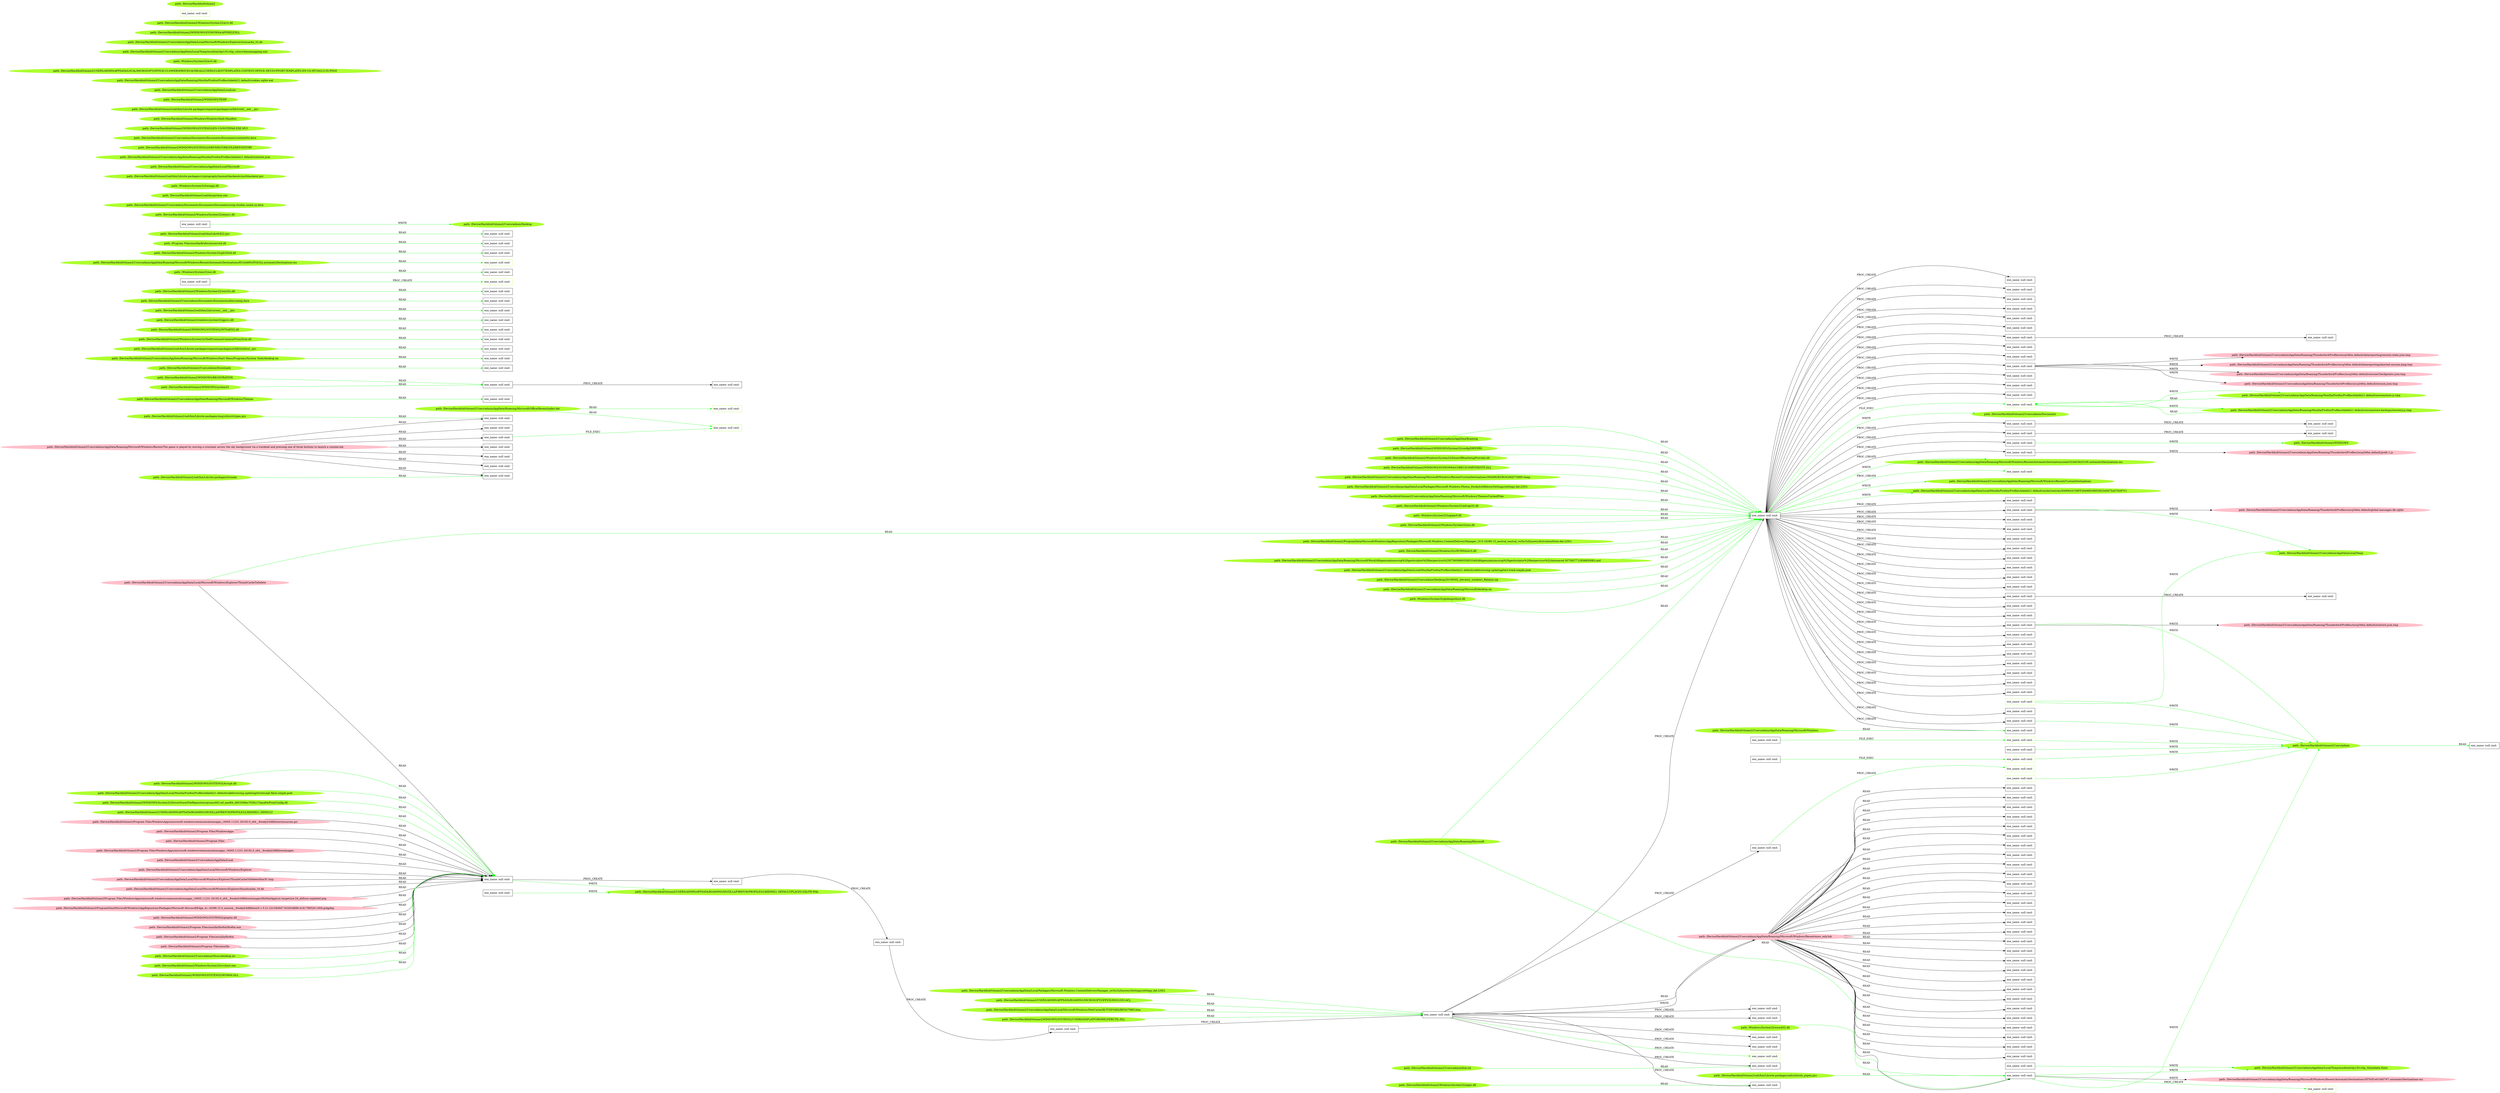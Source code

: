 digraph {
	rankdir=LR
	102 [label="exe_name: null cmd: " color=black shape=box style=solid]
	373 [label="exe_name: null cmd: " color=greenyellow shape=box style=solid]
	102 -> 373 [label=FILE_EXEC color=green]
	20 [label="exe_name: null cmd: " color=black shape=box style=solid]
	381 [label="exe_name: null cmd: " color=greenyellow shape=box style=solid]
	20 -> 381 [label=FILE_EXEC color=green]
	156 [label="exe_name: null cmd: " color=black shape=box style=solid]
	393 [label="exe_name: null cmd: " color=greenyellow shape=box style=solid]
	156 -> 393 [label=FILE_EXEC color=green]
	28 [label="exe_name: null cmd: " color=black shape=box style=solid]
	424 [label="exe_name: null cmd: " color=greenyellow shape=box style=solid]
	28 -> 424 [label=FILE_EXEC color=green]
	435 [label="path: /Device/HarddiskVolume2/Users/admin/AppData/Roaming/Microsoft/Windows/Themes/CachedFiles" color=greenyellow shape=oval style=filled]
	28 [label="exe_name: null cmd: " color=black shape=box style=solid]
	435 -> 28 [label=READ color=green]
	423 [label="path: /Device/HarddiskVolume2/Windows/System32/advapi32.dll" color=greenyellow shape=oval style=filled]
	28 [label="exe_name: null cmd: " color=black shape=box style=solid]
	423 -> 28 [label=READ color=green]
	431 [label="path: /Windows/System32/tapiperf.dll" color=greenyellow shape=oval style=filled]
	28 [label="exe_name: null cmd: " color=black shape=box style=solid]
	431 -> 28 [label=READ color=green]
	420 [label="path: /Device/HarddiskVolume2/Windows/System32/nsi.dll" color=greenyellow shape=oval style=filled]
	28 [label="exe_name: null cmd: " color=black shape=box style=solid]
	420 -> 28 [label=READ color=green]
	399 [label="path: /Device/HarddiskVolume2/Users/admin/AppData/Roaming/Microsoft/Windows/Themes" color=greenyellow shape=oval style=filled]
	177 [label="exe_name: null cmd: " color=black shape=box style=solid]
	399 -> 177 [label=READ color=green]
	388 [label="path: /Device/HarddiskVolume2/WINDOWS/REGISTRATION" color=greenyellow shape=oval style=filled]
	147 [label="exe_name: null cmd: " color=black shape=box style=solid]
	388 -> 147 [label=READ color=green]
	201 [label="path: /Device/HarddiskVolume2/Users/admin/AppData/Local/Microsoft/Windows/Explorer/ThumbCacheToDelete" color=pink shape=oval style=filled]
	28 [label="exe_name: null cmd: " color=black shape=box style=solid]
	201 -> 28 [label=READ color=green]
	413 [label="path: /Device/HarddiskVolume2/Users/admin/Desktop/20190502_elevate2_windows_Release.zip" color=greenyellow shape=oval style=filled]
	28 [label="exe_name: null cmd: " color=black shape=box style=solid]
	413 -> 28 [label=READ color=green]
	205 [label="path: /Device/HarddiskVolume2/Program Files/WindowsApps/microsoft.windowscommunicationsapps_16005.11231.20192.0_x64__8wekyb3d8bbwe/resources.pri" color=pink shape=oval style=filled]
	218 [label="exe_name: null cmd: " color=black shape=box style=solid]
	205 -> 218 [label=READ color=black]
	208 [label="path: /Device/HarddiskVolume2/Program Files/WindowsApps" color=pink shape=oval style=filled]
	218 [label="exe_name: null cmd: " color=black shape=box style=solid]
	208 -> 218 [label=READ color=black]
	220 [label="path: /Device/HarddiskVolume2/Program Files" color=pink shape=oval style=filled]
	218 [label="exe_name: null cmd: " color=black shape=box style=solid]
	220 -> 218 [label=READ color=black]
	213 [label="path: /Device/HarddiskVolume2/Program Files/WindowsApps/microsoft.windowscommunicationsapps_16005.11231.20192.0_x64__8wekyb3d8bbwe/images" color=pink shape=oval style=filled]
	218 [label="exe_name: null cmd: " color=black shape=box style=solid]
	213 -> 218 [label=READ color=black]
	221 [label="path: /Device/HarddiskVolume2/Users/admin/AppData/Local" color=pink shape=oval style=filled]
	218 [label="exe_name: null cmd: " color=black shape=box style=solid]
	221 -> 218 [label=READ color=black]
	210 [label="path: /Device/HarddiskVolume2/Users/admin/AppData/Local/Microsoft/Windows/Explorer" color=pink shape=oval style=filled]
	218 [label="exe_name: null cmd: " color=black shape=box style=solid]
	210 -> 218 [label=READ color=black]
	201 [label="path: /Device/HarddiskVolume2/Users/admin/AppData/Local/Microsoft/Windows/Explorer/ThumbCacheToDelete" color=pink shape=oval style=filled]
	218 [label="exe_name: null cmd: " color=black shape=box style=solid]
	201 -> 218 [label=READ color=black]
	214 [label="path: /Device/HarddiskVolume2/Users/admin/AppData/Local/Microsoft/Windows/Explorer/ThumbCacheToDelete/thm3C.tmp" color=pink shape=oval style=filled]
	218 [label="exe_name: null cmd: " color=black shape=box style=solid]
	214 -> 218 [label=READ color=black]
	209 [label="path: /Device/HarddiskVolume2/Users/admin/AppData/Local/Microsoft/Windows/Explorer/thumbcache_16.db" color=pink shape=oval style=filled]
	218 [label="exe_name: null cmd: " color=black shape=box style=solid]
	209 -> 218 [label=READ color=black]
	198 [label="path: /Device/HarddiskVolume2/Program Files/WindowsApps/microsoft.windowscommunicationsapps_16005.11231.20192.0_x64__8wekyb3d8bbwe/images/HxMailAppList.targetsize-24_altform-unplated.png" color=pink shape=oval style=filled]
	218 [label="exe_name: null cmd: " color=black shape=box style=solid]
	198 -> 218 [label=READ color=black]
	406 [label="path: /Device/HarddiskVolume2/Windows/System32/aepic.dll" color=greenyellow shape=oval style=filled]
	8 [label="exe_name: null cmd: " color=black shape=box style=solid]
	406 -> 8 [label=READ color=green]
	360 [label="path: /Device/HarddiskVolume2/Users/admin/AppData/Roaming/Microsoft" color=greenyellow shape=oval style=filled]
	28 [label="exe_name: null cmd: " color=black shape=box style=solid]
	360 -> 28 [label=READ color=green]
	419 [label="path: /Device/HarddiskVolume2/Users/admin/AppData/Roaming/Microsoft/desktop.ini" color=greenyellow shape=oval style=filled]
	28 [label="exe_name: null cmd: " color=black shape=box style=solid]
	419 -> 28 [label=READ color=green]
	404 [label="path: /Device/HarddiskVolume2/Users/admin/AppData/Local/Packages/Microsoft.Windows.ContentDeliveryManager_cw5n1h2txyewy/Settings/settings.dat.LOG1" color=greenyellow shape=oval style=filled]
	16 [label="exe_name: null cmd: " color=black shape=box style=solid]
	404 -> 16 [label=READ color=green]
	360 [label="path: /Device/HarddiskVolume2/Users/admin/AppData/Roaming/Microsoft" color=greenyellow shape=oval style=filled]
	183 [label="exe_name: null cmd: " color=black shape=box style=solid]
	360 -> 183 [label=READ color=green]
	372 [label="path: /Device/HarddiskVolume2/Users/admin/Downloads" color=greenyellow shape=oval style=filled]
	100 [label="exe_name: null cmd: " color=black shape=box style=solid]
	372 -> 100 [label=READ color=green]
	380 [label="path: /Device/HarddiskVolume2/Users/admin/AppData/Roaming/Microsoft/Windows/Start Menu/Programs/System Tools/desktop.ini" color=greenyellow shape=oval style=filled]
	126 [label="exe_name: null cmd: " color=black shape=box style=solid]
	380 -> 126 [label=READ color=green]
	437 [label="path: /Device/HarddiskVolume2/Users/admin/AppData/Roaming/Microsoft/Windows" color=greenyellow shape=oval style=filled]
	47 [label="exe_name: null cmd: " color=black shape=box style=solid]
	437 -> 47 [label=READ color=green]
	335 [label="path: /Device/HarddiskVolume2/Users/admin" color=greenyellow shape=oval style=filled]
	112 [label="exe_name: null cmd: " color=black shape=box style=solid]
	335 -> 112 [label=READ color=green]
	409 [label="path: /Windows/System32/globinputhost.dll" color=greenyellow shape=oval style=filled]
	28 [label="exe_name: null cmd: " color=black shape=box style=solid]
	409 -> 28 [label=READ color=green]
	402 [label="path: /Device/HarddiskVolume2/USERS/ADMIN/APPDATA/ROAMING/MICROSOFT/OFFICE/MSO1033.ACL" color=greenyellow shape=oval style=filled]
	16 [label="exe_name: null cmd: " color=black shape=box style=solid]
	402 -> 16 [label=READ color=green]
	408 [label="path: /Device/HarddiskVolume2/Users/admin/AppData/Roaming" color=greenyellow shape=oval style=filled]
	28 [label="exe_name: null cmd: " color=black shape=box style=solid]
	408 -> 28 [label=READ color=green]
	387 [label="path: /Device/HarddiskVolume2/salt/bin/Lib/site-packages/tornado" color=greenyellow shape=oval style=filled]
	143 [label="exe_name: null cmd: " color=black shape=box style=solid]
	387 -> 143 [label=READ color=green]
	376 [label="path: /Device/HarddiskVolume2/salt/bin/Lib/site-packages/requests/packages/urllib3/util/ssl_.pyc" color=greenyellow shape=oval style=filled]
	106 [label="exe_name: null cmd: " color=black shape=box style=solid]
	376 -> 106 [label=READ color=green]
	212 [label="path: /Device/HarddiskVolume2/ProgramData/Microsoft/Windows/AppRepository/Packages/Microsoft.MicrosoftEdge_41.16299.15.0_neutral__8wekyb3d8bbwe/S-1-5-21-231540947-922634896-4161786520-1004.pckgdep" color=pink shape=oval style=filled]
	218 [label="exe_name: null cmd: " color=black shape=box style=solid]
	212 -> 218 [label=READ color=black]
	215 [label="path: /Device/HarddiskVolume2/WINDOWS/SYSTEM32/ploptin.dll" color=pink shape=oval style=filled]
	218 [label="exe_name: null cmd: " color=black shape=box style=solid]
	215 -> 218 [label=READ color=black]
	207 [label="path: /Device/HarddiskVolume2/Program Files/mozilla/firefox/firefox.exe" color=pink shape=oval style=filled]
	218 [label="exe_name: null cmd: " color=black shape=box style=solid]
	207 -> 218 [label=READ color=black]
	197 [label="path: /Device/HarddiskVolume2/Program Files/mozilla/firefox" color=pink shape=oval style=filled]
	218 [label="exe_name: null cmd: " color=black shape=box style=solid]
	197 -> 218 [label=READ color=black]
	222 [label="path: /Device/HarddiskVolume2/Program Files/mozilla" color=pink shape=oval style=filled]
	218 [label="exe_name: null cmd: " color=black shape=box style=solid]
	222 -> 218 [label=READ color=black]
	218 [label="exe_name: null cmd: " color=black shape=box style=solid]
	217 [label="exe_name: null cmd: " color=black shape=box style=solid]
	218 -> 217 [label=PROC_CREATE color=black]
	217 [label="exe_name: null cmd: " color=black shape=box style=solid]
	216 [label="exe_name: null cmd: " color=black shape=box style=solid]
	217 -> 216 [label=PROC_CREATE color=black]
	216 [label="exe_name: null cmd: " color=black shape=box style=solid]
	13 [label="exe_name: null cmd: " color=black shape=box style=solid]
	216 -> 13 [label=PROC_CREATE color=black]
	13 [label="exe_name: null cmd: " color=black shape=box style=solid]
	16 [label="exe_name: null cmd: " color=black shape=box style=solid]
	13 -> 16 [label=PROC_CREATE color=black]
	16 [label="exe_name: null cmd: " color=black shape=box style=solid]
	12 [label="exe_name: null cmd: " color=black shape=box style=solid]
	16 -> 12 [label=PROC_CREATE color=black]
	16 [label="exe_name: null cmd: " color=black shape=box style=solid]
	8 [label="exe_name: null cmd: " color=black shape=box style=solid]
	16 -> 8 [label=PROC_CREATE color=black]
	16 [label="exe_name: null cmd: " color=black shape=box style=solid]
	10 [label="exe_name: null cmd: " color=black shape=box style=solid]
	16 -> 10 [label=PROC_CREATE color=black]
	16 [label="exe_name: null cmd: " color=black shape=box style=solid]
	18 [label="exe_name: null cmd: " color=black shape=box style=solid]
	16 -> 18 [label=PROC_CREATE color=black]
	16 [label="exe_name: null cmd: " color=black shape=box style=solid]
	22 [label="exe_name: null cmd: " color=black shape=box style=solid]
	16 -> 22 [label=PROC_CREATE color=black]
	304 [label="path: /Device/HarddiskVolume2/Users/admin/AppData/Roaming/Microsoft/Windows/Recent/The game is played by moving a crosshair across the sky background via a trackball and pressing one of three buttons to launch a counter.lnk" color=pink shape=oval style=filled]
	86 [label="exe_name: null cmd: " color=black shape=box style=solid]
	304 -> 86 [label=READ color=black]
	16 [label="exe_name: null cmd: " color=black shape=box style=solid]
	225 [label="path: /Device/HarddiskVolume2/Users/admin/AppData/Roaming/Microsoft/Windows/Recent/eyes_only.lnk" color=pink shape=oval style=filled]
	16 -> 225 [label=WRITE color=black]
	225 [label="path: /Device/HarddiskVolume2/Users/admin/AppData/Roaming/Microsoft/Windows/Recent/eyes_only.lnk" color=pink shape=oval style=filled]
	16 [label="exe_name: null cmd: " color=black shape=box style=solid]
	225 -> 16 [label=READ color=black]
	16 [label="exe_name: null cmd: " color=black shape=box style=solid]
	24 [label="exe_name: null cmd: " color=black shape=box style=solid]
	16 -> 24 [label=PROC_CREATE color=black]
	304 [label="path: /Device/HarddiskVolume2/Users/admin/AppData/Roaming/Microsoft/Windows/Recent/The game is played by moving a crosshair across the sky background via a trackball and pressing one of three buttons to launch a counter.lnk" color=pink shape=oval style=filled]
	94 [label="exe_name: null cmd: " color=black shape=box style=solid]
	304 -> 94 [label=READ color=black]
	16 [label="exe_name: null cmd: " color=black shape=box style=solid]
	28 [label="exe_name: null cmd: " color=black shape=box style=solid]
	16 -> 28 [label=PROC_CREATE color=black]
	28 [label="exe_name: null cmd: " color=black shape=box style=solid]
	49 [label="exe_name: null cmd: " color=black shape=box style=solid]
	28 -> 49 [label=PROC_CREATE color=black]
	49 [label="exe_name: null cmd: " color=black shape=box style=solid]
	161 [label="exe_name: null cmd: " color=black shape=box style=solid]
	49 -> 161 [label=PROC_CREATE color=black]
	28 [label="exe_name: null cmd: " color=black shape=box style=solid]
	19 [label="exe_name: null cmd: " color=black shape=box style=solid]
	28 -> 19 [label=PROC_CREATE color=black]
	28 [label="exe_name: null cmd: " color=black shape=box style=solid]
	59 [label="exe_name: null cmd: " color=black shape=box style=solid]
	28 -> 59 [label=PROC_CREATE color=black]
	28 [label="exe_name: null cmd: " color=black shape=box style=solid]
	17 [label="exe_name: null cmd: " color=black shape=box style=solid]
	28 -> 17 [label=PROC_CREATE color=black]
	28 [label="exe_name: null cmd: " color=black shape=box style=solid]
	90 [label="exe_name: null cmd: " color=black shape=box style=solid]
	28 -> 90 [label=PROC_CREATE color=black]
	28 [label="exe_name: null cmd: " color=black shape=box style=solid]
	75 [label="exe_name: null cmd: " color=black shape=box style=solid]
	28 -> 75 [label=PROC_CREATE color=black]
	28 [label="exe_name: null cmd: " color=black shape=box style=solid]
	129 [label="exe_name: null cmd: " color=black shape=box style=solid]
	28 -> 129 [label=PROC_CREATE color=black]
	75 [label="exe_name: null cmd: " color=black shape=box style=solid]
	155 [label="exe_name: null cmd: " color=black shape=box style=solid]
	75 -> 155 [label=PROC_CREATE color=black]
	28 [label="exe_name: null cmd: " color=black shape=box style=solid]
	116 [label="exe_name: null cmd: " color=black shape=box style=solid]
	28 -> 116 [label=PROC_CREATE color=black]
	28 [label="exe_name: null cmd: " color=black shape=box style=solid]
	61 [label="exe_name: null cmd: " color=black shape=box style=solid]
	28 -> 61 [label=PROC_CREATE color=black]
	28 [label="exe_name: null cmd: " color=black shape=box style=solid]
	121 [label="exe_name: null cmd: " color=black shape=box style=solid]
	28 -> 121 [label=PROC_CREATE color=black]
	28 [label="exe_name: null cmd: " color=black shape=box style=solid]
	25 [label="exe_name: null cmd: " color=black shape=box style=solid]
	28 -> 25 [label=PROC_CREATE color=black]
	28 [label="exe_name: null cmd: " color=black shape=box style=solid]
	67 [label="exe_name: null cmd: " color=black shape=box style=solid]
	28 -> 67 [label=PROC_CREATE color=black]
	28 [label="exe_name: null cmd: " color=black shape=box style=solid]
	133 [label="exe_name: null cmd: " color=black shape=box style=solid]
	28 -> 133 [label=PROC_CREATE color=black]
	28 [label="exe_name: null cmd: " color=black shape=box style=solid]
	71 [label="exe_name: null cmd: " color=black shape=box style=solid]
	28 -> 71 [label=PROC_CREATE color=black]
	28 [label="exe_name: null cmd: " color=black shape=box style=solid]
	46 [label="exe_name: null cmd: " color=black shape=box style=solid]
	28 -> 46 [label=PROC_CREATE color=black]
	28 [label="exe_name: null cmd: " color=black shape=box style=solid]
	36 [label="exe_name: null cmd: " color=black shape=box style=solid]
	28 -> 36 [label=PROC_CREATE color=black]
	28 [label="exe_name: null cmd: " color=black shape=box style=solid]
	37 [label="exe_name: null cmd: " color=black shape=box style=solid]
	28 -> 37 [label=PROC_CREATE color=black]
	28 [label="exe_name: null cmd: " color=black shape=box style=solid]
	39 [label="exe_name: null cmd: " color=black shape=box style=solid]
	28 -> 39 [label=PROC_CREATE color=black]
	28 [label="exe_name: null cmd: " color=black shape=box style=solid]
	80 [label="exe_name: null cmd: " color=black shape=box style=solid]
	28 -> 80 [label=PROC_CREATE color=black]
	28 [label="exe_name: null cmd: " color=black shape=box style=solid]
	47 [label="exe_name: null cmd: " color=black shape=box style=solid]
	28 -> 47 [label=PROC_CREATE color=black]
	28 [label="exe_name: null cmd: " color=black shape=box style=solid]
	78 [label="exe_name: null cmd: " color=black shape=box style=solid]
	28 -> 78 [label=PROC_CREATE color=black]
	28 [label="exe_name: null cmd: " color=black shape=box style=solid]
	92 [label="exe_name: null cmd: " color=black shape=box style=solid]
	28 -> 92 [label=PROC_CREATE color=black]
	28 [label="exe_name: null cmd: " color=black shape=box style=solid]
	119 [label="exe_name: null cmd: " color=black shape=box style=solid]
	28 -> 119 [label=PROC_CREATE color=black]
	28 [label="exe_name: null cmd: " color=black shape=box style=solid]
	91 [label="exe_name: null cmd: " color=black shape=box style=solid]
	28 -> 91 [label=PROC_CREATE color=black]
	28 [label="exe_name: null cmd: " color=black shape=box style=solid]
	76 [label="exe_name: null cmd: " color=black shape=box style=solid]
	28 -> 76 [label=PROC_CREATE color=black]
	28 [label="exe_name: null cmd: " color=black shape=box style=solid]
	74 [label="exe_name: null cmd: " color=black shape=box style=solid]
	28 -> 74 [label=PROC_CREATE color=black]
	28 [label="exe_name: null cmd: " color=black shape=box style=solid]
	3 [label="exe_name: null cmd: " color=black shape=box style=solid]
	28 -> 3 [label=PROC_CREATE color=black]
	91 [label="exe_name: null cmd: " color=black shape=box style=solid]
	321 [label="path: /Device/HarddiskVolume2/Users/admin/AppData/Roaming/Thunderbird/Profiles/xxsq346m.default/prefs-1.js" color=pink shape=oval style=filled]
	91 -> 321 [label=WRITE color=black]
	28 [label="exe_name: null cmd: " color=black shape=box style=solid]
	45 [label="exe_name: null cmd: " color=black shape=box style=solid]
	28 -> 45 [label=PROC_CREATE color=black]
	28 [label="exe_name: null cmd: " color=black shape=box style=solid]
	32 [label="exe_name: null cmd: " color=black shape=box style=solid]
	28 -> 32 [label=PROC_CREATE color=black]
	28 [label="exe_name: null cmd: " color=black shape=box style=solid]
	107 [label="exe_name: null cmd: " color=black shape=box style=solid]
	28 -> 107 [label=PROC_CREATE color=black]
	28 [label="exe_name: null cmd: " color=black shape=box style=solid]
	103 [label="exe_name: null cmd: " color=black shape=box style=solid]
	28 -> 103 [label=PROC_CREATE color=black]
	28 [label="exe_name: null cmd: " color=black shape=box style=solid]
	57 [label="exe_name: null cmd: " color=black shape=box style=solid]
	28 -> 57 [label=PROC_CREATE color=black]
	28 [label="exe_name: null cmd: " color=black shape=box style=solid]
	64 [label="exe_name: null cmd: " color=black shape=box style=solid]
	28 -> 64 [label=PROC_CREATE color=black]
	28 [label="exe_name: null cmd: " color=black shape=box style=solid]
	190 [label="exe_name: null cmd: " color=black shape=box style=solid]
	28 -> 190 [label=PROC_CREATE color=black]
	28 [label="exe_name: null cmd: " color=black shape=box style=solid]
	50 [label="exe_name: null cmd: " color=black shape=box style=solid]
	28 -> 50 [label=PROC_CREATE color=black]
	50 [label="exe_name: null cmd: " color=black shape=box style=solid]
	179 [label="exe_name: null cmd: " color=black shape=box style=solid]
	50 -> 179 [label=PROC_CREATE color=black]
	76 [label="exe_name: null cmd: " color=black shape=box style=solid]
	151 [label="exe_name: null cmd: " color=black shape=box style=solid]
	76 -> 151 [label=PROC_CREATE color=black]
	28 [label="exe_name: null cmd: " color=black shape=box style=solid]
	196 [label="exe_name: null cmd: " color=black shape=box style=solid]
	28 -> 196 [label=PROC_CREATE color=black]
	28 [label="exe_name: null cmd: " color=black shape=box style=solid]
	54 [label="exe_name: null cmd: " color=black shape=box style=solid]
	28 -> 54 [label=PROC_CREATE color=black]
	119 [label="exe_name: null cmd: " color=black shape=box style=solid]
	175 [label="path: /Device/HarddiskVolume2/Users/admin/AppData/Roaming/Thunderbird/Profiles/xxsq346m.default/global-messages-db.sqlite" color=pink shape=oval style=filled]
	119 -> 175 [label=WRITE color=black]
	45 [label="exe_name: null cmd: " color=black shape=box style=solid]
	173 [label="path: /Device/HarddiskVolume2/Users/admin/AppData/Roaming/Thunderbird/Profiles/xxsq346m.default/xulstore.json.tmp" color=pink shape=oval style=filled]
	45 -> 173 [label=WRITE color=black]
	28 [label="exe_name: null cmd: " color=black shape=box style=solid]
	136 [label="exe_name: null cmd: " color=black shape=box style=solid]
	28 -> 136 [label=PROC_CREATE color=black]
	28 [label="exe_name: null cmd: " color=black shape=box style=solid]
	60 [label="exe_name: null cmd: " color=black shape=box style=solid]
	28 -> 60 [label=PROC_CREATE color=black]
	136 [label="exe_name: null cmd: " color=black shape=box style=solid]
	320 [label="path: /Device/HarddiskVolume2/Users/admin/AppData/Roaming/Thunderbird/Profiles/xxsq346m.default/sessionCheckpoints.json.tmp" color=pink shape=oval style=filled]
	136 -> 320 [label=WRITE color=black]
	28 [label="exe_name: null cmd: " color=black shape=box style=solid]
	77 [label="exe_name: null cmd: " color=black shape=box style=solid]
	28 -> 77 [label=PROC_CREATE color=black]
	28 [label="exe_name: null cmd: " color=black shape=box style=solid]
	109 [label="exe_name: null cmd: " color=black shape=box style=solid]
	28 -> 109 [label=PROC_CREATE color=black]
	136 [label="exe_name: null cmd: " color=black shape=box style=solid]
	170 [label="path: /Device/HarddiskVolume2/Users/admin/AppData/Roaming/Thunderbird/Profiles/xxsq346m.default/session.json.tmp" color=pink shape=oval style=filled]
	136 -> 170 [label=WRITE color=black]
	136 [label="exe_name: null cmd: " color=black shape=box style=solid]
	160 [label="path: /Device/HarddiskVolume2/Users/admin/AppData/Roaming/Thunderbird/Profiles/xxsq346m.default/datareporting/session-state.json.tmp" color=pink shape=oval style=filled]
	136 -> 160 [label=WRITE color=black]
	136 [label="exe_name: null cmd: " color=black shape=box style=solid]
	163 [label="path: /Device/HarddiskVolume2/Users/admin/AppData/Roaming/Thunderbird/Profiles/xxsq346m.default/datareporting/aborted-session-ping.tmp" color=pink shape=oval style=filled]
	136 -> 163 [label=WRITE color=black]
	304 [label="path: /Device/HarddiskVolume2/Users/admin/AppData/Roaming/Microsoft/Windows/Recent/The game is played by moving a crosshair across the sky background via a trackball and pressing one of three buttons to launch a counter.lnk" color=pink shape=oval style=filled]
	70 [label="exe_name: null cmd: " color=black shape=box style=solid]
	304 -> 70 [label=READ color=black]
	16 [label="exe_name: null cmd: " color=black shape=box style=solid]
	26 [label="exe_name: null cmd: " color=black shape=box style=solid]
	16 -> 26 [label=PROC_CREATE color=black]
	371 [label="path: /Device/HarddiskVolume2/Users/admin/Music/desktop.ini" color=greenyellow shape=oval style=filled]
	218 [label="exe_name: null cmd: " color=black shape=box style=solid]
	371 -> 218 [label=READ color=green]
	434 [label="path: /Device/HarddiskVolume2/WINDOWS/System32/config/DRIVERS" color=greenyellow shape=oval style=filled]
	28 [label="exe_name: null cmd: " color=black shape=box style=solid]
	434 -> 28 [label=READ color=green]
	398 [label="path: /Device/HarddiskVolume2/Windows/System32/ShellCommonCommonProxyStub.dll" color=greenyellow shape=oval style=filled]
	172 [label="exe_name: null cmd: " color=black shape=box style=solid]
	398 -> 172 [label=READ color=green]
	45 [label="exe_name: null cmd: " color=black shape=box style=solid]
	335 [label="path: /Device/HarddiskVolume2/Users/admin" color=greenyellow shape=oval style=filled]
	45 -> 335 [label=WRITE color=green]
	154 [label="exe_name: null cmd: " color=black shape=box style=solid]
	368 [label="path: /Device/HarddiskVolume2/USERS/ADMIN/APPDATA/ROAMING/MOZILLA/FIREFOX/PROFILES/LXKEHH21.DEFAULT/PLACES.SQLITE-WAL" color=greenyellow shape=oval style=filled]
	154 -> 368 [label=WRITE color=green]
	359 [label="path: /Device/HarddiskVolume2/salt/bin/Lib/site-packages/salt/utils/nb_popen.pyc" color=greenyellow shape=oval style=filled]
	183 [label="exe_name: null cmd: " color=black shape=box style=solid]
	359 -> 183 [label=READ color=green]
	367 [label="path: /Device/HarddiskVolume2/Windows/System32/svchost.exe" color=greenyellow shape=oval style=filled]
	218 [label="exe_name: null cmd: " color=black shape=box style=solid]
	367 -> 218 [label=READ color=green]
	379 [label="path: /Device/HarddiskVolume2/WINDOWS/SYSTEM32/WTSAPI32.dll" color=greenyellow shape=oval style=filled]
	15 [label="exe_name: null cmd: " color=black shape=box style=solid]
	379 -> 15 [label=READ color=green]
	386 [label="path: /Device/HarddiskVolume2/windows/system32/gpsvc.dll" color=greenyellow shape=oval style=filled]
	38 [label="exe_name: null cmd: " color=black shape=box style=solid]
	386 -> 38 [label=READ color=green]
	432 [label="path: /Device/HarddiskVolume2/Windows/System32/Dism/OfflineSetupProvider.dll" color=greenyellow shape=oval style=filled]
	28 [label="exe_name: null cmd: " color=black shape=box style=solid]
	432 -> 28 [label=READ color=green]
	373 [label="exe_name: null cmd: " color=greenyellow shape=box style=solid]
	335 [label="path: /Device/HarddiskVolume2/Users/admin" color=greenyellow shape=oval style=filled]
	373 -> 335 [label=WRITE color=green]
	304 [label="path: /Device/HarddiskVolume2/Users/admin/AppData/Roaming/Microsoft/Windows/Recent/The game is played by moving a crosshair across the sky background via a trackball and pressing one of three buttons to launch a counter.lnk" color=pink shape=oval style=filled]
	88 [label="exe_name: null cmd: " color=black shape=box style=solid]
	304 -> 88 [label=READ color=black]
	430 [label="path: /Device/HarddiskVolume2/WINDOWS/SYSWOW64/COREUICOMPONENTS.DLL" color=greenyellow shape=oval style=filled]
	28 [label="exe_name: null cmd: " color=black shape=box style=solid]
	430 -> 28 [label=READ color=green]
	225 [label="path: /Device/HarddiskVolume2/Users/admin/AppData/Roaming/Microsoft/Windows/Recent/eyes_only.lnk" color=pink shape=oval style=filled]
	65 [label="exe_name: null cmd: " color=black shape=box style=solid]
	225 -> 65 [label=READ color=black]
	225 [label="path: /Device/HarddiskVolume2/Users/admin/AppData/Roaming/Microsoft/Windows/Recent/eyes_only.lnk" color=pink shape=oval style=filled]
	42 [label="exe_name: null cmd: " color=black shape=box style=solid]
	225 -> 42 [label=READ color=black]
	183 [label="exe_name: null cmd: " color=black shape=box style=solid]
	358 [label="path: /Device/HarddiskVolume2/Users/admin/AppData/Local/Temp/msohtmlclip1/01/clip_themedata.thmx" color=greenyellow shape=oval style=filled]
	183 -> 358 [label=WRITE color=green]
	147 [label="exe_name: null cmd: " color=black shape=box style=solid]
	96 [label="exe_name: null cmd: " color=black shape=box style=solid]
	147 -> 96 [label=PROC_CREATE color=black]
	225 [label="path: /Device/HarddiskVolume2/Users/admin/AppData/Roaming/Microsoft/Windows/Recent/eyes_only.lnk" color=pink shape=oval style=filled]
	140 [label="exe_name: null cmd: " color=black shape=box style=solid]
	225 -> 140 [label=READ color=black]
	225 [label="path: /Device/HarddiskVolume2/Users/admin/AppData/Roaming/Microsoft/Windows/Recent/eyes_only.lnk" color=pink shape=oval style=filled]
	41 [label="exe_name: null cmd: " color=black shape=box style=solid]
	225 -> 41 [label=READ color=black]
	385 [label="path: /Device/HarddiskVolume2/salt/bin/Lib/curses/__init__.pyc" color=greenyellow shape=oval style=filled]
	31 [label="exe_name: null cmd: " color=black shape=box style=solid]
	385 -> 31 [label=READ color=green]
	433 [label="path: /Device/HarddiskVolume2/Users/admin/AppData/Roaming/Microsoft/Windows/Recent/CustomDestinations/NI4DRGKGRO42HQV7Z895.temp" color=greenyellow shape=oval style=filled]
	28 [label="exe_name: null cmd: " color=black shape=box style=solid]
	433 -> 28 [label=READ color=green]
	383 [label="path: /Device/HarddiskVolume2/Users/admin/Documents/Documents/altercating.docx" color=greenyellow shape=oval style=filled]
	130 [label="exe_name: null cmd: " color=black shape=box style=solid]
	383 -> 130 [label=READ color=green]
	389 [label="path: /Device/HarddiskVolume2/WINDOWS/system32" color=greenyellow shape=oval style=filled]
	147 [label="exe_name: null cmd: " color=black shape=box style=solid]
	389 -> 147 [label=READ color=green]
	119 [label="exe_name: null cmd: " color=black shape=box style=solid]
	354 [label="path: /Device/HarddiskVolume2/Users/admin/AppData/Local/Temp" color=greenyellow shape=oval style=filled]
	119 -> 354 [label=WRITE color=green]
	410 [label="path: /Device/HarddiskVolume2/Users/darpa/AppData/Local/Packages/Microsoft.Windows.Photos_8wekyb3d8bbwe/Settings/settings.dat.LOG1" color=greenyellow shape=oval style=filled]
	28 [label="exe_name: null cmd: " color=black shape=box style=solid]
	410 -> 28 [label=READ color=green]
	436 [label="path: /Device/HarddiskVolume2/ProgramData/Microsoft/Windows/AppRepository/Packages/Microsoft.Windows.ContentDeliveryManager_10.0.16299.15_neutral_neutral_cw5n1h2txyewy/ActivationStore.dat.LOG1" color=greenyellow shape=oval style=filled]
	28 [label="exe_name: null cmd: " color=black shape=box style=solid]
	436 -> 28 [label=READ color=green]
	375 [label="path: /Device/HarddiskVolume2/Windows/System32/win32u.dll" color=greenyellow shape=oval style=filled]
	104 [label="exe_name: null cmd: " color=black shape=box style=solid]
	375 -> 104 [label=READ color=green]
	304 [label="path: /Device/HarddiskVolume2/Users/admin/AppData/Roaming/Microsoft/Windows/Recent/The game is played by moving a crosshair across the sky background via a trackball and pressing one of three buttons to launch a counter.lnk" color=pink shape=oval style=filled]
	156 [label="exe_name: null cmd: " color=black shape=box style=solid]
	304 -> 156 [label=READ color=black]
	28 [label="exe_name: null cmd: " color=black shape=box style=solid]
	416 [label="path: /Device/HarddiskVolume2/Users/admin/Documents" color=greenyellow shape=oval style=filled]
	28 -> 416 [label=WRITE color=green]
	365 [label="path: /Device/HarddiskVolume2/WINDOWS/SYSTEM32/WOW64.DLL" color=greenyellow shape=oval style=filled]
	218 [label="exe_name: null cmd: " color=black shape=box style=solid]
	365 -> 218 [label=READ color=green]
	225 [label="path: /Device/HarddiskVolume2/Users/admin/AppData/Roaming/Microsoft/Windows/Recent/eyes_only.lnk" color=pink shape=oval style=filled]
	164 [label="exe_name: null cmd: " color=black shape=box style=solid]
	225 -> 164 [label=READ color=black]
	16 [label="exe_name: null cmd: " color=black shape=box style=solid]
	401 [label="exe_name: null cmd: " color=greenyellow shape=box style=solid]
	16 -> 401 [label=PROC_CREATE color=green]
	95 [label="exe_name: null cmd: " color=black shape=box style=solid]
	363 [label="exe_name: null cmd: " color=greenyellow shape=box style=solid]
	95 -> 363 [label=PROC_CREATE color=green]
	133 [label="exe_name: null cmd: " color=black shape=box style=solid]
	335 [label="path: /Device/HarddiskVolume2/Users/admin" color=greenyellow shape=oval style=filled]
	133 -> 335 [label=WRITE color=green]
	414 [label="path: /Device/HarddiskVolume2/Windows/SysWOW64/avrt.dll" color=greenyellow shape=oval style=filled]
	28 [label="exe_name: null cmd: " color=black shape=box style=solid]
	414 -> 28 [label=READ color=green]
	225 [label="path: /Device/HarddiskVolume2/Users/admin/AppData/Roaming/Microsoft/Windows/Recent/eyes_only.lnk" color=pink shape=oval style=filled]
	176 [label="exe_name: null cmd: " color=black shape=box style=solid]
	225 -> 176 [label=READ color=black]
	364 [label="path: /Device/HarddiskVolume2/WINDOWS/SYSTEM32/bcrypt.dll" color=greenyellow shape=oval style=filled]
	218 [label="exe_name: null cmd: " color=black shape=box style=solid]
	364 -> 218 [label=READ color=green]
	390 [label="path: /Windows/System32/nsi.dll" color=greenyellow shape=oval style=filled]
	40 [label="exe_name: null cmd: " color=black shape=box style=solid]
	390 -> 40 [label=READ color=green]
	225 [label="path: /Device/HarddiskVolume2/Users/admin/AppData/Roaming/Microsoft/Windows/Recent/eyes_only.lnk" color=pink shape=oval style=filled]
	166 [label="exe_name: null cmd: " color=black shape=box style=solid]
	225 -> 166 [label=READ color=black]
	225 [label="path: /Device/HarddiskVolume2/Users/admin/AppData/Roaming/Microsoft/Windows/Recent/eyes_only.lnk" color=pink shape=oval style=filled]
	53 [label="exe_name: null cmd: " color=black shape=box style=solid]
	225 -> 53 [label=READ color=black]
	225 [label="path: /Device/HarddiskVolume2/Users/admin/AppData/Roaming/Microsoft/Windows/Recent/eyes_only.lnk" color=pink shape=oval style=filled]
	191 [label="exe_name: null cmd: " color=black shape=box style=solid]
	225 -> 191 [label=READ color=black]
	225 [label="path: /Device/HarddiskVolume2/Users/admin/AppData/Roaming/Microsoft/Windows/Recent/eyes_only.lnk" color=pink shape=oval style=filled]
	63 [label="exe_name: null cmd: " color=black shape=box style=solid]
	225 -> 63 [label=READ color=black]
	339 [label="path: /Device/HarddiskVolume2/Users/admin/AppData/Roaming/Microsoft/Office/Recent/index.dat" color=greenyellow shape=oval style=filled]
	338 [label="exe_name: null cmd: " color=greenyellow shape=box style=solid]
	339 -> 338 [label=READ color=green]
	225 [label="path: /Device/HarddiskVolume2/Users/admin/AppData/Roaming/Microsoft/Windows/Recent/eyes_only.lnk" color=pink shape=oval style=filled]
	171 [label="exe_name: null cmd: " color=black shape=box style=solid]
	225 -> 171 [label=READ color=black]
	400 [label="path: /Device/HarddiskVolume2/Users/admin/AppData/Local/Microsoft/Windows/INetCache/IE/TYZFOIKD/BPSG79HO.htm" color=greenyellow shape=oval style=filled]
	16 [label="exe_name: null cmd: " color=black shape=box style=solid]
	400 -> 16 [label=READ color=green]
	225 [label="path: /Device/HarddiskVolume2/Users/admin/AppData/Roaming/Microsoft/Windows/Recent/eyes_only.lnk" color=pink shape=oval style=filled]
	141 [label="exe_name: null cmd: " color=black shape=box style=solid]
	225 -> 141 [label=READ color=black]
	225 [label="path: /Device/HarddiskVolume2/Users/admin/AppData/Roaming/Microsoft/Windows/Recent/eyes_only.lnk" color=pink shape=oval style=filled]
	127 [label="exe_name: null cmd: " color=black shape=box style=solid]
	225 -> 127 [label=READ color=black]
	218 [label="exe_name: null cmd: " color=black shape=box style=solid]
	368 [label="path: /Device/HarddiskVolume2/USERS/ADMIN/APPDATA/ROAMING/MOZILLA/FIREFOX/PROFILES/LXKEHH21.DEFAULT/PLACES.SQLITE-WAL" color=greenyellow shape=oval style=filled]
	218 -> 368 [label=WRITE color=green]
	225 [label="path: /Device/HarddiskVolume2/Users/admin/AppData/Roaming/Microsoft/Windows/Recent/eyes_only.lnk" color=pink shape=oval style=filled]
	82 [label="exe_name: null cmd: " color=black shape=box style=solid]
	225 -> 82 [label=READ color=black]
	183 [label="exe_name: null cmd: " color=black shape=box style=solid]
	123 [label="path: /Device/HarddiskVolume2/Users/admin/AppData/Roaming/Microsoft/Windows/Recent/AutomaticDestinations/5f7b5f1e01b83767.automaticDestinations-ms" color=pink shape=oval style=filled]
	183 -> 123 [label=WRITE color=black]
	225 [label="path: /Device/HarddiskVolume2/Users/admin/AppData/Roaming/Microsoft/Windows/Recent/eyes_only.lnk" color=pink shape=oval style=filled]
	183 [label="exe_name: null cmd: " color=black shape=box style=solid]
	225 -> 183 [label=READ color=black]
	225 [label="path: /Device/HarddiskVolume2/Users/admin/AppData/Roaming/Microsoft/Windows/Recent/eyes_only.lnk" color=pink shape=oval style=filled]
	186 [label="exe_name: null cmd: " color=black shape=box style=solid]
	225 -> 186 [label=READ color=black]
	225 [label="path: /Device/HarddiskVolume2/Users/admin/AppData/Roaming/Microsoft/Windows/Recent/eyes_only.lnk" color=pink shape=oval style=filled]
	33 [label="exe_name: null cmd: " color=black shape=box style=solid]
	225 -> 33 [label=READ color=black]
	167 [label="exe_name: null cmd: " color=black shape=box style=solid]
	358 [label="path: /Device/HarddiskVolume2/Users/admin/AppData/Local/Temp/msohtmlclip1/01/clip_themedata.thmx" color=greenyellow shape=oval style=filled]
	167 -> 358 [label=WRITE color=green]
	330 [label="path: /Device/HarddiskVolume2/Users/admin/AppData/Roaming/Microsoft/Windows/Recent/AutomaticDestinations/f01b4d95cf55d32a.automaticDestinations-ms" color=greenyellow shape=oval style=filled]
	329 [label="exe_name: null cmd: " color=greenyellow shape=box style=solid]
	330 -> 329 [label=READ color=green]
	405 [label="path: /Device/HarddiskVolume2/Users/admin/disk.txt" color=greenyellow shape=oval style=filled]
	26 [label="exe_name: null cmd: " color=black shape=box style=solid]
	405 -> 26 [label=READ color=green]
	225 [label="path: /Device/HarddiskVolume2/Users/admin/AppData/Roaming/Microsoft/Windows/Recent/eyes_only.lnk" color=pink shape=oval style=filled]
	21 [label="exe_name: null cmd: " color=black shape=box style=solid]
	225 -> 21 [label=READ color=black]
	357 [label="path: /Windows/System32/wsock32.dll" color=greenyellow shape=oval style=filled]
	183 [label="exe_name: null cmd: " color=black shape=box style=solid]
	357 -> 183 [label=READ color=green]
	225 [label="path: /Device/HarddiskVolume2/Users/admin/AppData/Roaming/Microsoft/Windows/Recent/eyes_only.lnk" color=pink shape=oval style=filled]
	194 [label="exe_name: null cmd: " color=black shape=box style=solid]
	225 -> 194 [label=READ color=black]
	426 [label="path: /Device/HarddiskVolume2/Users/admin/AppData/Roaming/Mozilla/Firefox/Profiles/lxkehh21.default/sessionstore-backups/recovery.js.tmp" color=greenyellow shape=oval style=filled]
	424 [label="exe_name: null cmd: " color=greenyellow shape=box style=solid]
	426 -> 424 [label=READ color=green]
	424 [label="exe_name: null cmd: " color=greenyellow shape=box style=solid]
	426 [label="path: /Device/HarddiskVolume2/Users/admin/AppData/Roaming/Mozilla/Firefox/Profiles/lxkehh21.default/sessionstore-backups/recovery.js.tmp" color=greenyellow shape=oval style=filled]
	424 -> 426 [label=WRITE color=green]
	425 [label="path: /Device/HarddiskVolume2/Users/admin/AppData/Roaming/Mozilla/Firefox/Profiles/lxkehh21.default/sessionstore.js.tmp" color=greenyellow shape=oval style=filled]
	424 [label="exe_name: null cmd: " color=greenyellow shape=box style=solid]
	425 -> 424 [label=READ color=green]
	424 [label="exe_name: null cmd: " color=greenyellow shape=box style=solid]
	425 [label="path: /Device/HarddiskVolume2/Users/admin/AppData/Roaming/Mozilla/Firefox/Profiles/lxkehh21.default/sessionstore.js.tmp" color=greenyellow shape=oval style=filled]
	424 -> 425 [label=WRITE color=green]
	225 [label="path: /Device/HarddiskVolume2/Users/admin/AppData/Roaming/Microsoft/Windows/Recent/eyes_only.lnk" color=pink shape=oval style=filled]
	165 [label="exe_name: null cmd: " color=black shape=box style=solid]
	225 -> 165 [label=READ color=black]
	334 [label="exe_name: null cmd: " color=greenyellow shape=box style=solid]
	335 [label="path: /Device/HarddiskVolume2/Users/admin" color=greenyellow shape=oval style=filled]
	334 -> 335 [label=WRITE color=green]
	403 [label="path: /Device/HarddiskVolume2/WINDOWS/SYSTEM32/USERDATAPLATFORMHELPERUTIL.DLL" color=greenyellow shape=oval style=filled]
	16 [label="exe_name: null cmd: " color=black shape=box style=solid]
	403 -> 16 [label=READ color=green]
	304 [label="path: /Device/HarddiskVolume2/Users/admin/AppData/Roaming/Microsoft/Windows/Recent/The game is played by moving a crosshair across the sky background via a trackball and pressing one of three buttons to launch a counter.lnk" color=pink shape=oval style=filled]
	153 [label="exe_name: null cmd: " color=black shape=box style=solid]
	304 -> 153 [label=READ color=black]
	304 [label="path: /Device/HarddiskVolume2/Users/admin/AppData/Roaming/Microsoft/Windows/Recent/The game is played by moving a crosshair across the sky background via a trackball and pressing one of three buttons to launch a counter.lnk" color=pink shape=oval style=filled]
	143 [label="exe_name: null cmd: " color=black shape=box style=solid]
	304 -> 143 [label=READ color=black]
	22 [label="exe_name: null cmd: " color=black shape=box style=solid]
	407 [label="exe_name: null cmd: " color=greenyellow shape=box style=solid]
	22 -> 407 [label=PROC_CREATE color=green]
	225 [label="path: /Device/HarddiskVolume2/Users/admin/AppData/Roaming/Microsoft/Windows/Recent/eyes_only.lnk" color=pink shape=oval style=filled]
	185 [label="exe_name: null cmd: " color=black shape=box style=solid]
	225 -> 185 [label=READ color=black]
	225 [label="path: /Device/HarddiskVolume2/Users/admin/AppData/Roaming/Microsoft/Windows/Recent/eyes_only.lnk" color=pink shape=oval style=filled]
	139 [label="exe_name: null cmd: " color=black shape=box style=solid]
	225 -> 139 [label=READ color=black]
	356 [label="path: /Device/HarddiskVolume2/Windows/System32/gdi32full.dll" color=greenyellow shape=oval style=filled]
	182 [label="exe_name: null cmd: " color=black shape=box style=solid]
	356 -> 182 [label=READ color=green]
	381 [label="exe_name: null cmd: " color=greenyellow shape=box style=solid]
	335 [label="path: /Device/HarddiskVolume2/Users/admin" color=greenyellow shape=oval style=filled]
	381 -> 335 [label=WRITE color=green]
	115 [label="exe_name: null cmd: " color=black shape=box style=solid]
	335 [label="path: /Device/HarddiskVolume2/Users/admin" color=greenyellow shape=oval style=filled]
	115 -> 335 [label=WRITE color=green]
	183 [label="exe_name: null cmd: " color=black shape=box style=solid]
	335 [label="path: /Device/HarddiskVolume2/Users/admin" color=greenyellow shape=oval style=filled]
	183 -> 335 [label=WRITE color=green]
	80 [label="exe_name: null cmd: " color=black shape=box style=solid]
	439 [label="path: /Device/HarddiskVolume2/WINDOWS" color=greenyellow shape=oval style=filled]
	80 -> 439 [label=WRITE color=green]
	397 [label="path: /Program Files/mozilla/firefox/mozavutil.dll" color=greenyellow shape=oval style=filled]
	168 [label="exe_name: null cmd: " color=black shape=box style=solid]
	397 -> 168 [label=READ color=green]
	225 [label="path: /Device/HarddiskVolume2/Users/admin/AppData/Roaming/Microsoft/Windows/Recent/eyes_only.lnk" color=pink shape=oval style=filled]
	178 [label="exe_name: null cmd: " color=black shape=box style=solid]
	225 -> 178 [label=READ color=black]
	391 [label="path: /Device/HarddiskVolume2/salt/bin/Lib/site-packages/zmq/utils/strtypes.pyc" color=greenyellow shape=oval style=filled]
	153 [label="exe_name: null cmd: " color=black shape=box style=solid]
	391 -> 153 [label=READ color=green]
	28 [label="exe_name: null cmd: " color=black shape=box style=solid]
	418 [label="path: /Device/HarddiskVolume2/Users/admin/AppData/Roaming/Microsoft/Windows/Recent/AutomaticDestinations/a4a5324453625195.automaticDestinations-ms" color=greenyellow shape=oval style=filled]
	28 -> 418 [label=WRITE color=green]
	28 [label="exe_name: null cmd: " color=black shape=box style=solid]
	417 [label="exe_name: null cmd: " color=greenyellow shape=box style=solid]
	28 -> 417 [label=PROC_CREATE color=green]
	225 [label="path: /Device/HarddiskVolume2/Users/admin/AppData/Roaming/Microsoft/Windows/Recent/eyes_only.lnk" color=pink shape=oval style=filled]
	98 [label="exe_name: null cmd: " color=black shape=box style=solid]
	225 -> 98 [label=READ color=black]
	225 [label="path: /Device/HarddiskVolume2/Users/admin/AppData/Roaming/Microsoft/Windows/Recent/eyes_only.lnk" color=pink shape=oval style=filled]
	134 [label="exe_name: null cmd: " color=black shape=box style=solid]
	225 -> 134 [label=READ color=black]
	28 [label="exe_name: null cmd: " color=black shape=box style=solid]
	429 [label="path: /Device/HarddiskVolume2/Users/admin/AppData/Roaming/Microsoft/Windows/Recent/CustomDestinations" color=greenyellow shape=oval style=filled]
	28 -> 429 [label=WRITE color=green]
	421 [label="path: /Device/HarddiskVolume2/Users/admin/AppData/Roaming/Microsoft/Word/Albigensianismscrog%20gesticulator%20herpesvirus%2307393080055853349/Albigensianismscrog%20gesticulator%20herpesvirus%2((Autosaved-307392771283685008)).asd" color=greenyellow shape=oval style=filled]
	28 [label="exe_name: null cmd: " color=black shape=box style=solid]
	421 -> 28 [label=READ color=green]
	225 [label="path: /Device/HarddiskVolume2/Users/admin/AppData/Roaming/Microsoft/Windows/Recent/eyes_only.lnk" color=pink shape=oval style=filled]
	189 [label="exe_name: null cmd: " color=black shape=box style=solid]
	225 -> 189 [label=READ color=black]
	384 [label="path: /Device/HarddiskVolume2/salt/bin/Lib/rfc822.pyc" color=greenyellow shape=oval style=filled]
	138 [label="exe_name: null cmd: " color=black shape=box style=solid]
	384 -> 138 [label=READ color=green]
	339 [label="path: /Device/HarddiskVolume2/Users/admin/AppData/Roaming/Microsoft/Office/Recent/index.dat" color=greenyellow shape=oval style=filled]
	393 [label="exe_name: null cmd: " color=greenyellow shape=box style=solid]
	339 -> 393 [label=READ color=green]
	56 [label="exe_name: null cmd: " color=black shape=box style=solid]
	395 [label="path: /Device/HarddiskVolume2/Users/admin/Desktop" color=greenyellow shape=oval style=filled]
	56 -> 395 [label=WRITE color=green]
	225 [label="path: /Device/HarddiskVolume2/Users/admin/AppData/Roaming/Microsoft/Windows/Recent/eyes_only.lnk" color=pink shape=oval style=filled]
	125 [label="exe_name: null cmd: " color=black shape=box style=solid]
	225 -> 125 [label=READ color=black]
	352 [label="exe_name: null cmd: " color=greenyellow shape=box style=solid]
	354 [label="path: /Device/HarddiskVolume2/Users/admin/AppData/Local/Temp" color=greenyellow shape=oval style=filled]
	352 -> 354 [label=WRITE color=green]
	352 [label="exe_name: null cmd: " color=greenyellow shape=box style=solid]
	335 [label="path: /Device/HarddiskVolume2/Users/admin" color=greenyellow shape=oval style=filled]
	352 -> 335 [label=WRITE color=green]
	370 [label="path: /Device/HarddiskVolume2/Users/admin/AppData/Local/Mozilla/Firefox/Profiles/lxkehh21.default/safebrowsing-updating/testexcept-flash-simple.pset" color=greenyellow shape=oval style=filled]
	218 [label="exe_name: null cmd: " color=black shape=box style=solid]
	370 -> 218 [label=READ color=green]
	28 [label="exe_name: null cmd: " color=black shape=box style=solid]
	412 [label="path: /Device/HarddiskVolume2/Users/admin/AppData/Local/Mozilla/Firefox/Profiles/lxkehh21.default/cache2/entries/8490642C58FF28496E58955833A5975A570297C1" color=greenyellow shape=oval style=filled]
	28 -> 412 [label=WRITE color=green]
	366 [label="path: /Device/HarddiskVolume2/WINDOWS/System32/DriverStore/FileRepository/prnms003.inf_amd64_d953309ec763fcc7/Amd64/PrintConfig.dll" color=greenyellow shape=oval style=filled]
	218 [label="exe_name: null cmd: " color=black shape=box style=solid]
	366 -> 218 [label=READ color=green]
	225 [label="path: /Device/HarddiskVolume2/Users/admin/AppData/Roaming/Microsoft/Windows/Recent/eyes_only.lnk" color=pink shape=oval style=filled]
	187 [label="exe_name: null cmd: " color=black shape=box style=solid]
	225 -> 187 [label=READ color=black]
	225 [label="path: /Device/HarddiskVolume2/Users/admin/AppData/Roaming/Microsoft/Windows/Recent/eyes_only.lnk" color=pink shape=oval style=filled]
	48 [label="exe_name: null cmd: " color=black shape=box style=solid]
	225 -> 48 [label=READ color=black]
	422 [label="path: /Device/HarddiskVolume2/Users/admin/AppData/Local/Mozilla/Firefox/Profiles/lxkehh21.default/safebrowsing-updating/test-track-simple.pset" color=greenyellow shape=oval style=filled]
	28 [label="exe_name: null cmd: " color=black shape=box style=solid]
	422 -> 28 [label=READ color=green]
	183 [label="exe_name: null cmd: " color=black shape=box style=solid]
	362 [label="exe_name: null cmd: " color=greenyellow shape=box style=solid]
	183 -> 362 [label=PROC_CREATE color=green]
	369 [label="path: /Device/HarddiskVolume2/USERS/ADMIN/APPDATA/ROAMING/MOZILLA/FIREFOX/PROFILES/LXKEHH21.DEFAULT" color=greenyellow shape=oval style=filled]
	218 [label="exe_name: null cmd: " color=black shape=box style=solid]
	369 -> 218 [label=READ color=green]
	225 [label="path: /Device/HarddiskVolume2/Users/admin/AppData/Roaming/Microsoft/Windows/Recent/eyes_only.lnk" color=pink shape=oval style=filled]
	169 [label="exe_name: null cmd: " color=black shape=box style=solid]
	225 -> 169 [label=READ color=black]
	324 [label="path: /Device/HarddiskVolume2/Windows/System32/ntasn1.dll" color=greenyellow shape=oval style=filled]
	325 [label="path: /Device/HarddiskVolume2/Users/admin/Documents/Documents/Documents/coop-studies.usask.ca.docx" color=greenyellow shape=oval style=filled]
	326 [label="path: /Device/HarddiskVolume2/salt/bin/python.exe" color=greenyellow shape=oval style=filled]
	327 [label="path: /Windows/System32/twinapi.dll" color=greenyellow shape=oval style=filled]
	328 [label="path: /Device/HarddiskVolume2/salt/bin/Lib/site-packages/cryptography/hazmat/backends/multibackend.pyc" color=greenyellow shape=oval style=filled]
	331 [label="path: /Device/HarddiskVolume2/Users/admin/AppData/Local/Microsoft" color=greenyellow shape=oval style=filled]
	332 [label="path: /Device/HarddiskVolume2/Users/admin/AppData/Roaming/Mozilla/Firefox/Profiles/lxkehh21.default/xulstore.json" color=greenyellow shape=oval style=filled]
	333 [label="path: /Device/HarddiskVolume2/WINDOWS/SYSTEM32/DRIVERSTORE/FILEREPOSITORY" color=greenyellow shape=oval style=filled]
	336 [label="path: /Device/HarddiskVolume2/Users/admin/Documents/Documents/Documents/contentful.docx" color=greenyellow shape=oval style=filled]
	337 [label="path: /Device/HarddiskVolume2/WINDOWS/SYSTEM32/EN-US/NOTEPAD.EXE.MUI" color=greenyellow shape=oval style=filled]
	340 [label="path: /Device/HarddiskVolume2/Windows/WindowsShell.Manifest" color=greenyellow shape=oval style=filled]
	341 [label="path: /Device/HarddiskVolume2/salt/bin/Lib/site-packages/requests/packages/urllib3/util/__init__.pyc" color=greenyellow shape=oval style=filled]
	342 [label="path: /Device/HarddiskVolume2/WINDOWS/TEMP" color=greenyellow shape=oval style=filled]
	343 [label="path: /Device/HarddiskVolume2/Users/admin/AppData/LocalLow" color=greenyellow shape=oval style=filled]
	344 [label="path: /Device/HarddiskVolume2/Users/admin/AppData/Roaming/Mozilla/Firefox/Profiles/lxkehh21.default/cookies.sqlite-wal" color=greenyellow shape=oval style=filled]
	345 [label="path: /Device/HarddiskVolume2/USERS/ADMIN/APPDATA/LOCAL/MICROSOFT/OFFICE/15.0/WEBSERVICECACHE/ALLUSERS/CLIENTTEMPLATES.CONTENT.OFFICE.NET/SUPPORT-TEMPLATES-EN-US-MT16412135.PNG0" color=greenyellow shape=oval style=filled]
	346 [label="path: /Windows/System32/avrt.dll" color=greenyellow shape=oval style=filled]
	347 [label="path: /Device/HarddiskVolume2/Users/admin/AppData/Local/Temp/msohtmlclip1/01/clip_colorschememapping.xml" color=greenyellow shape=oval style=filled]
	348 [label="path: /Device/HarddiskVolume2/Users/admin/AppData/Local/Microsoft/Windows/Explorer/iconcache_32.db" color=greenyellow shape=oval style=filled]
	349 [label="path: /Device/HarddiskVolume2/WINDOWS/SYSWOW64/APPHELP.DLL" color=greenyellow shape=oval style=filled]
	350 [label="path: /Device/HarddiskVolume2/Windows/System32/avrt.dll" color=greenyellow shape=oval style=filled]
	351 [label="exe_name: null cmd: " color=greenyellow shape=box style=solid]
	355 [label="path: /Device/HarddiskVolume2" color=greenyellow shape=oval style=filled]
}
